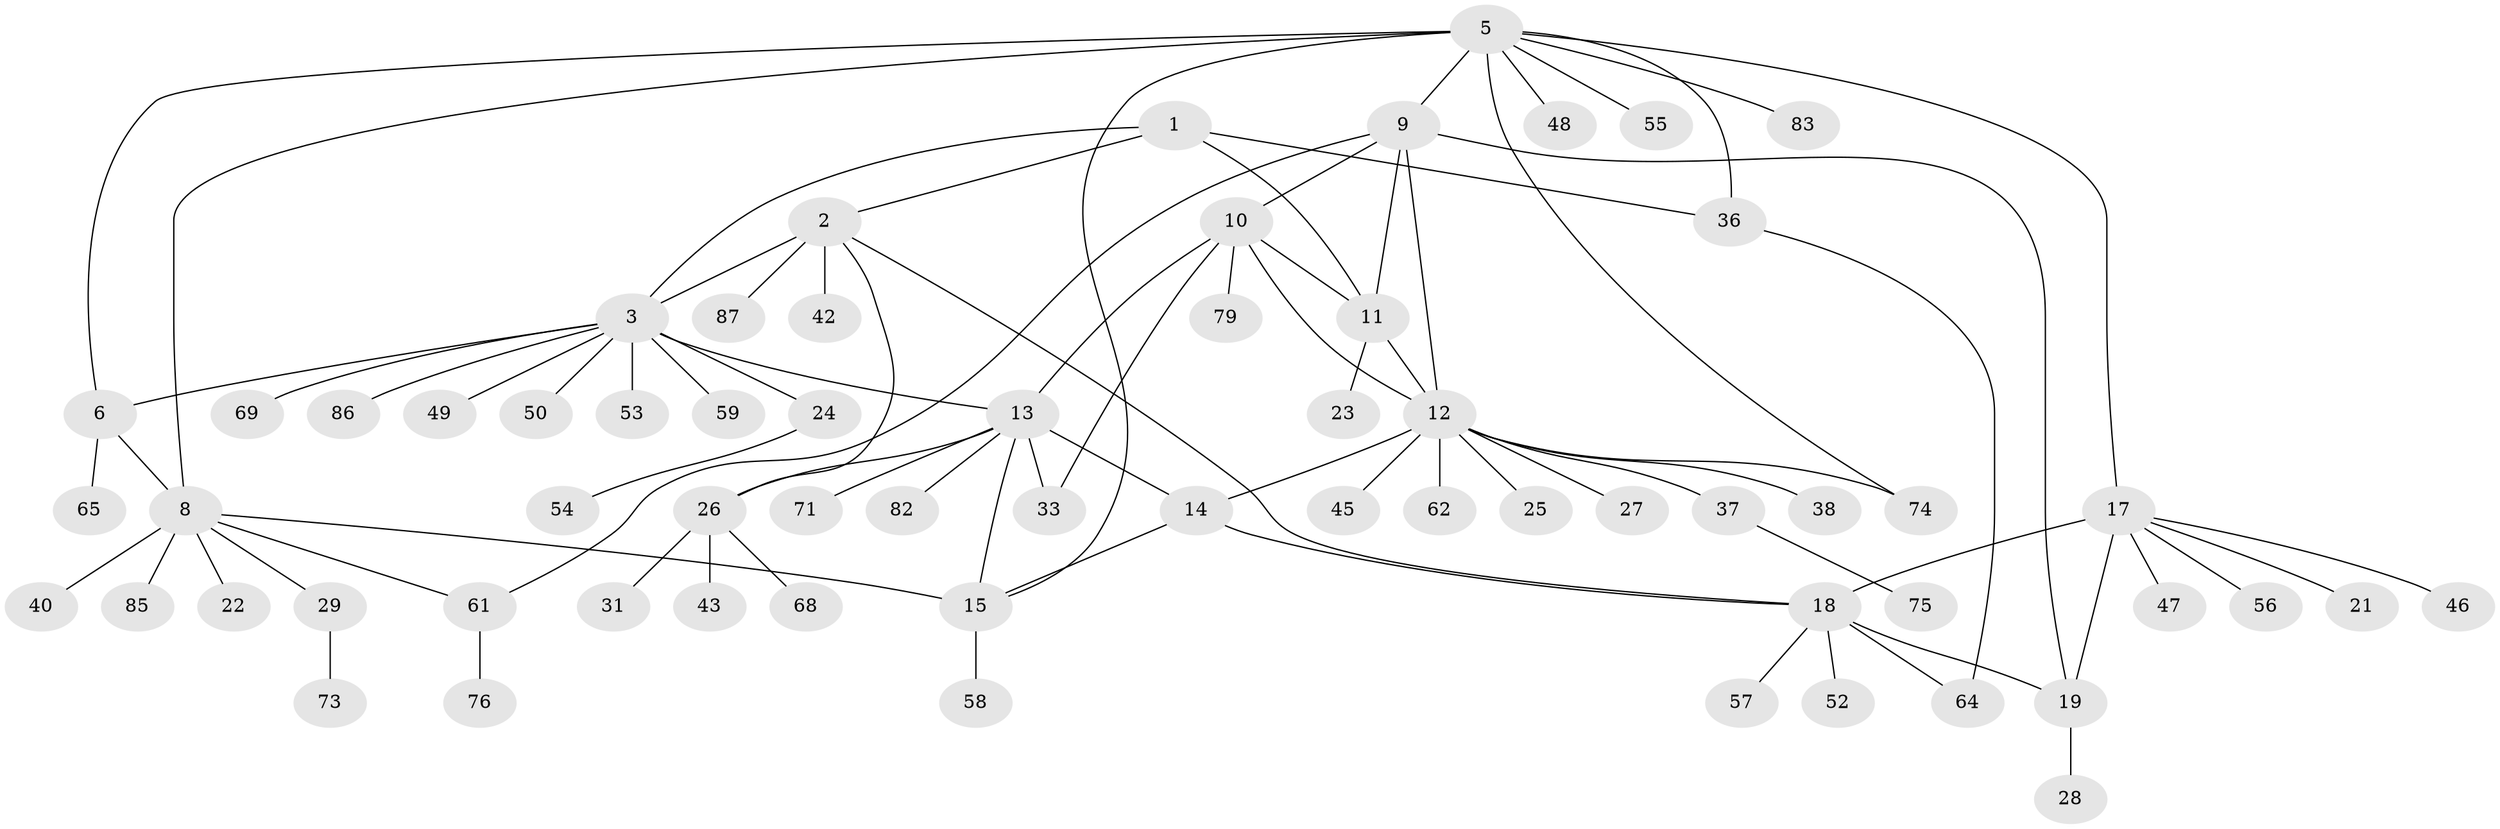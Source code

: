 // Generated by graph-tools (version 1.1) at 2025/52/02/27/25 19:52:18]
// undirected, 64 vertices, 84 edges
graph export_dot {
graph [start="1"]
  node [color=gray90,style=filled];
  1 [super="+34"];
  2 [super="+32"];
  3 [super="+4"];
  5 [super="+39"];
  6 [super="+7"];
  8 [super="+35"];
  9 [super="+81"];
  10 [super="+67"];
  11 [super="+72"];
  12 [super="+66"];
  13 [super="+16"];
  14 [super="+51"];
  15;
  17 [super="+20"];
  18 [super="+30"];
  19 [super="+84"];
  21;
  22;
  23;
  24 [super="+78"];
  25;
  26 [super="+44"];
  27 [super="+41"];
  28;
  29;
  31;
  33;
  36;
  37;
  38;
  40;
  42;
  43;
  45;
  46 [super="+63"];
  47 [super="+60"];
  48;
  49;
  50 [super="+77"];
  52;
  53;
  54;
  55;
  56;
  57;
  58;
  59;
  61 [super="+80"];
  62;
  64 [super="+70"];
  65;
  68;
  69;
  71;
  73;
  74;
  75;
  76;
  79;
  82;
  83;
  85;
  86;
  87;
  1 -- 2;
  1 -- 3 [weight=2];
  1 -- 11;
  1 -- 36;
  2 -- 3 [weight=2];
  2 -- 18;
  2 -- 42;
  2 -- 87;
  2 -- 26;
  3 -- 49;
  3 -- 53;
  3 -- 69;
  3 -- 50;
  3 -- 86;
  3 -- 24;
  3 -- 59;
  3 -- 13;
  3 -- 6;
  5 -- 6 [weight=2];
  5 -- 8;
  5 -- 9;
  5 -- 17;
  5 -- 36;
  5 -- 48;
  5 -- 74;
  5 -- 83;
  5 -- 55;
  5 -- 15;
  6 -- 8 [weight=2];
  6 -- 65;
  8 -- 15;
  8 -- 22;
  8 -- 29;
  8 -- 40;
  8 -- 61;
  8 -- 85;
  9 -- 10;
  9 -- 11;
  9 -- 12;
  9 -- 19;
  9 -- 61;
  10 -- 11;
  10 -- 12;
  10 -- 33;
  10 -- 79;
  10 -- 13;
  11 -- 12;
  11 -- 23;
  12 -- 25;
  12 -- 27;
  12 -- 37;
  12 -- 38;
  12 -- 45;
  12 -- 62;
  12 -- 74;
  12 -- 14;
  13 -- 14 [weight=2];
  13 -- 15 [weight=2];
  13 -- 26;
  13 -- 33;
  13 -- 82;
  13 -- 71;
  14 -- 15;
  14 -- 18;
  15 -- 58;
  17 -- 18 [weight=2];
  17 -- 19 [weight=2];
  17 -- 56;
  17 -- 21;
  17 -- 46;
  17 -- 47;
  18 -- 19;
  18 -- 52;
  18 -- 57;
  18 -- 64;
  19 -- 28;
  24 -- 54;
  26 -- 31;
  26 -- 43;
  26 -- 68;
  29 -- 73;
  36 -- 64;
  37 -- 75;
  61 -- 76;
}
